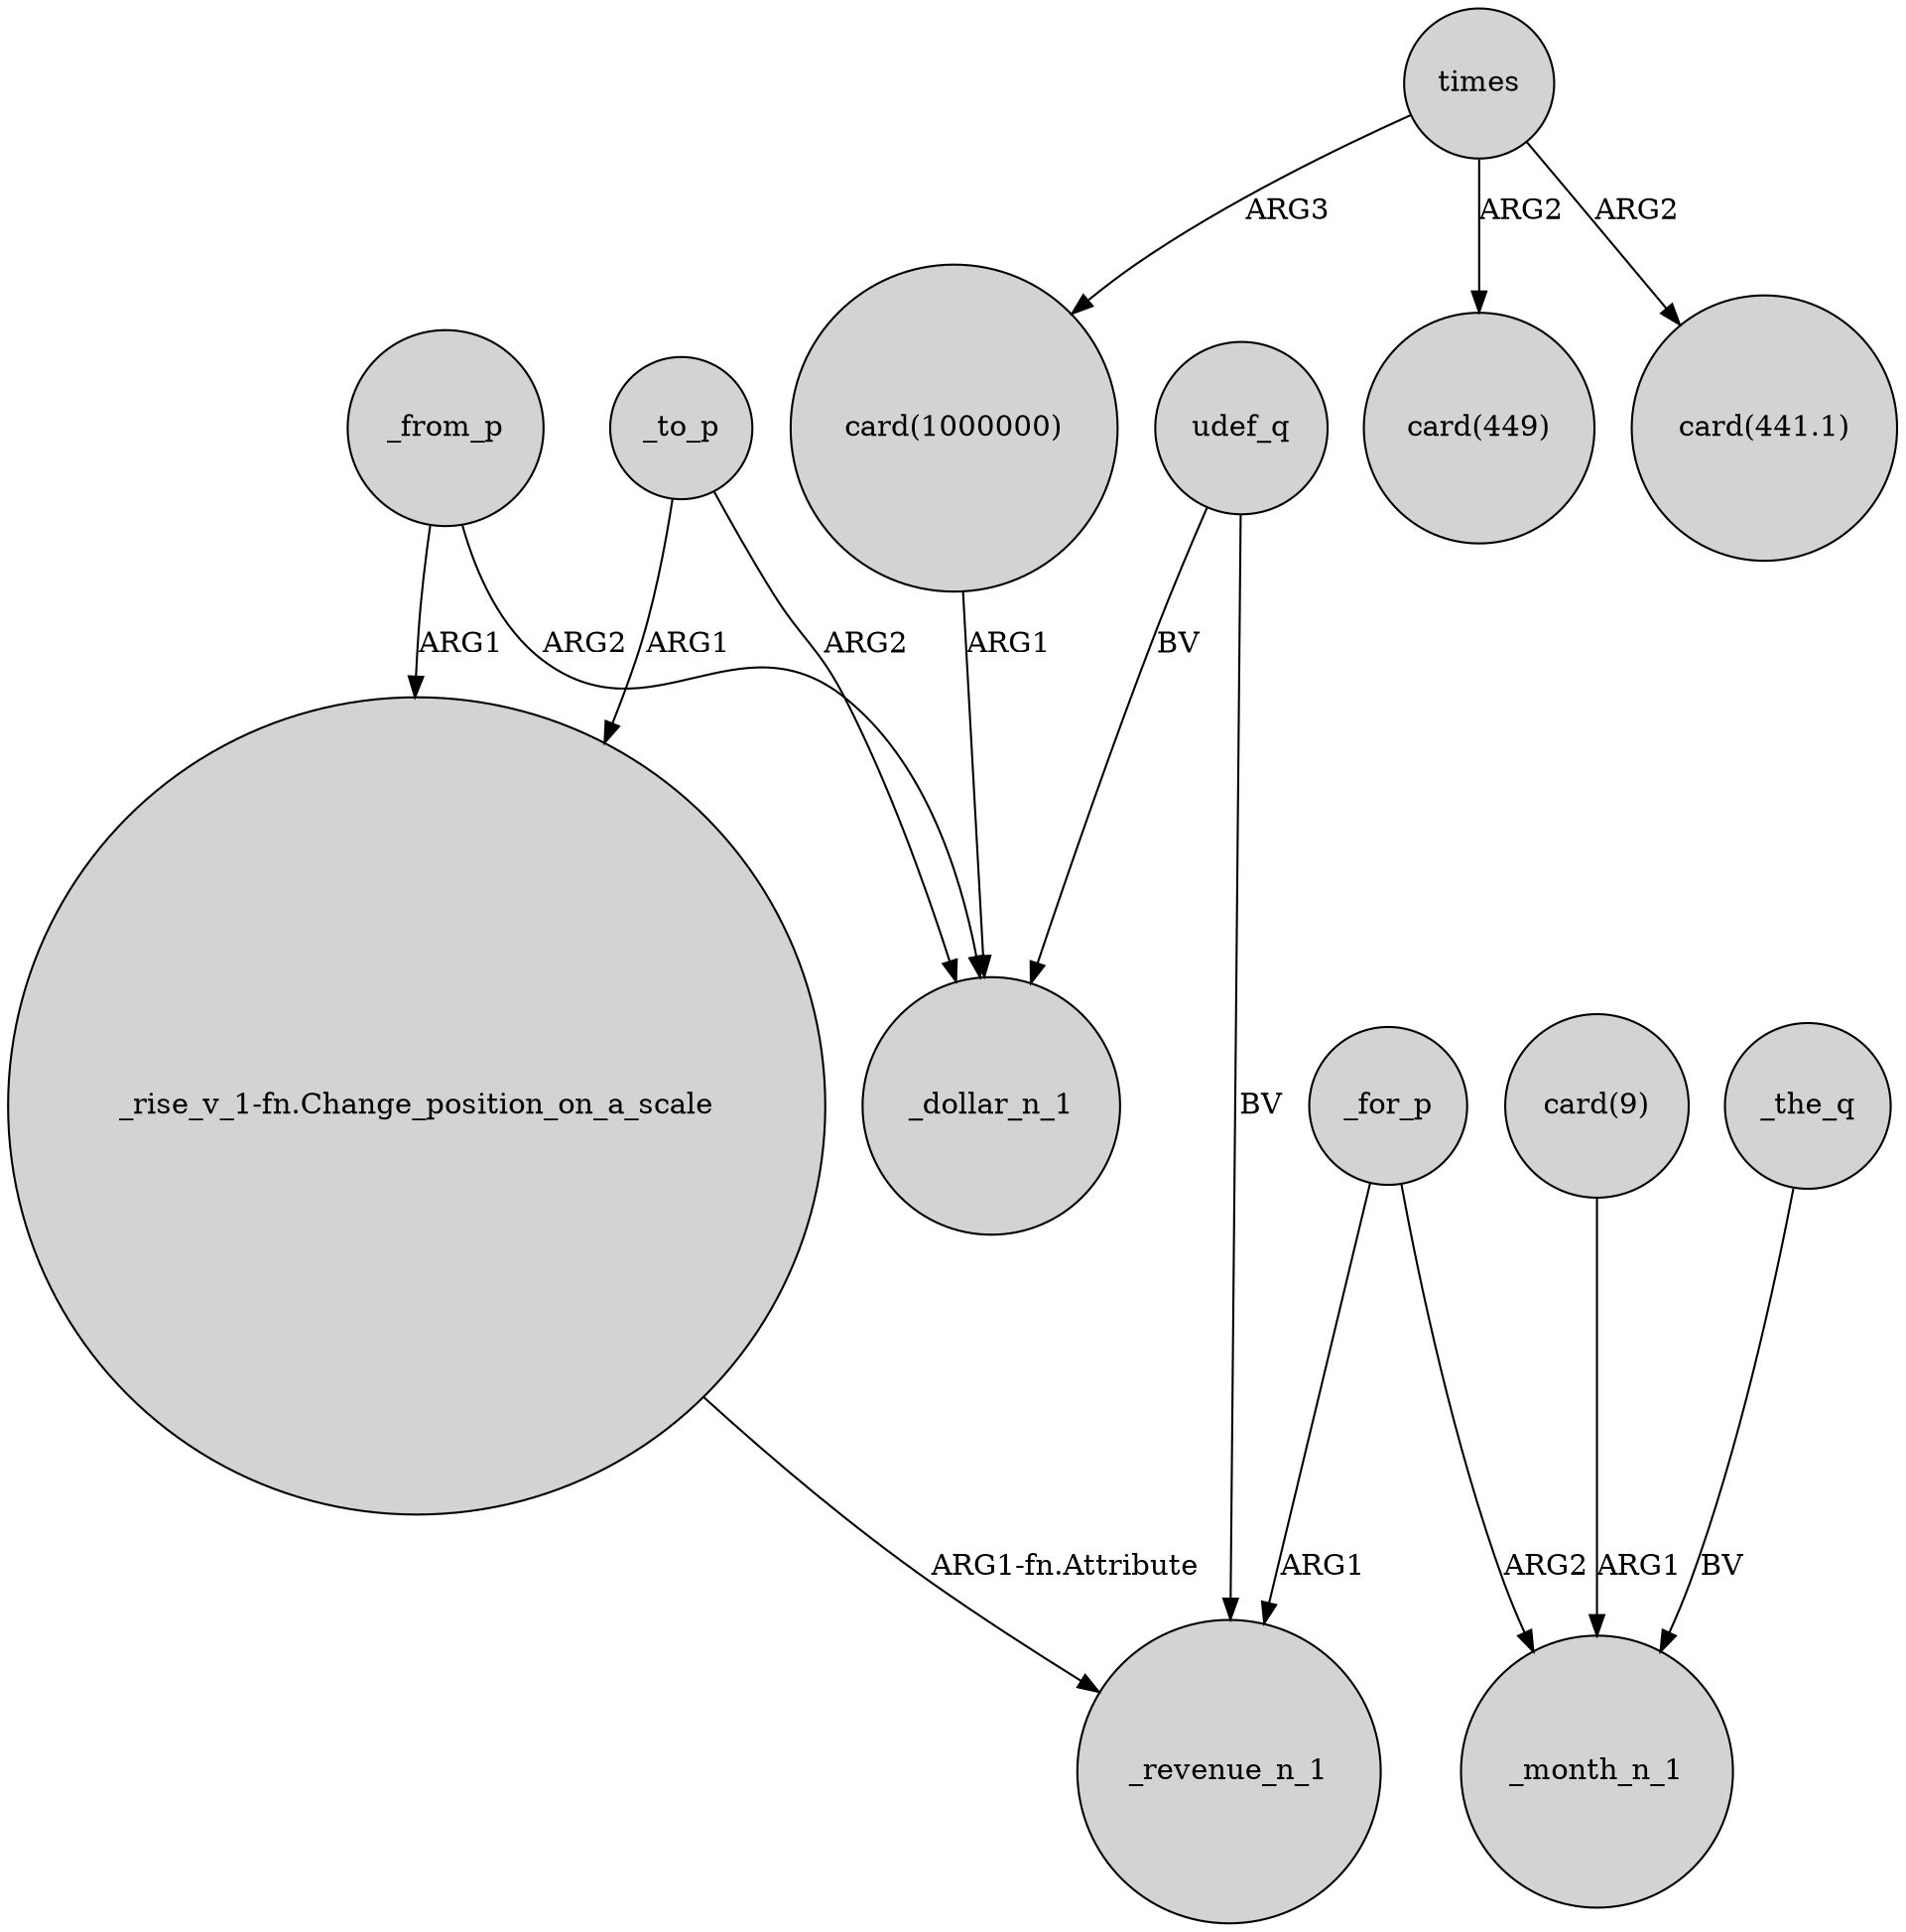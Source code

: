 digraph {
	node [shape=circle style=filled]
	times -> "card(1000000)" [label=ARG3]
	_to_p -> "_rise_v_1-fn.Change_position_on_a_scale" [label=ARG1]
	"_rise_v_1-fn.Change_position_on_a_scale" -> _revenue_n_1 [label="ARG1-fn.Attribute"]
	_to_p -> _dollar_n_1 [label=ARG2]
	times -> "card(449)" [label=ARG2]
	"card(9)" -> _month_n_1 [label=ARG1]
	udef_q -> _dollar_n_1 [label=BV]
	times -> "card(441.1)" [label=ARG2]
	_for_p -> _revenue_n_1 [label=ARG1]
	"card(1000000)" -> _dollar_n_1 [label=ARG1]
	udef_q -> _revenue_n_1 [label=BV]
	_from_p -> "_rise_v_1-fn.Change_position_on_a_scale" [label=ARG1]
	_the_q -> _month_n_1 [label=BV]
	_from_p -> _dollar_n_1 [label=ARG2]
	_for_p -> _month_n_1 [label=ARG2]
}
